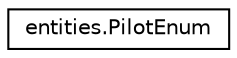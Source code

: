 digraph "Graphical Class Hierarchy"
{
  edge [fontname="Helvetica",fontsize="10",labelfontname="Helvetica",labelfontsize="10"];
  node [fontname="Helvetica",fontsize="10",shape=record];
  rankdir="LR";
  Node0 [label="entities.PilotEnum",height=0.2,width=0.4,color="black", fillcolor="white", style="filled",URL="$enumentities_1_1_pilot_enum.html"];
}
